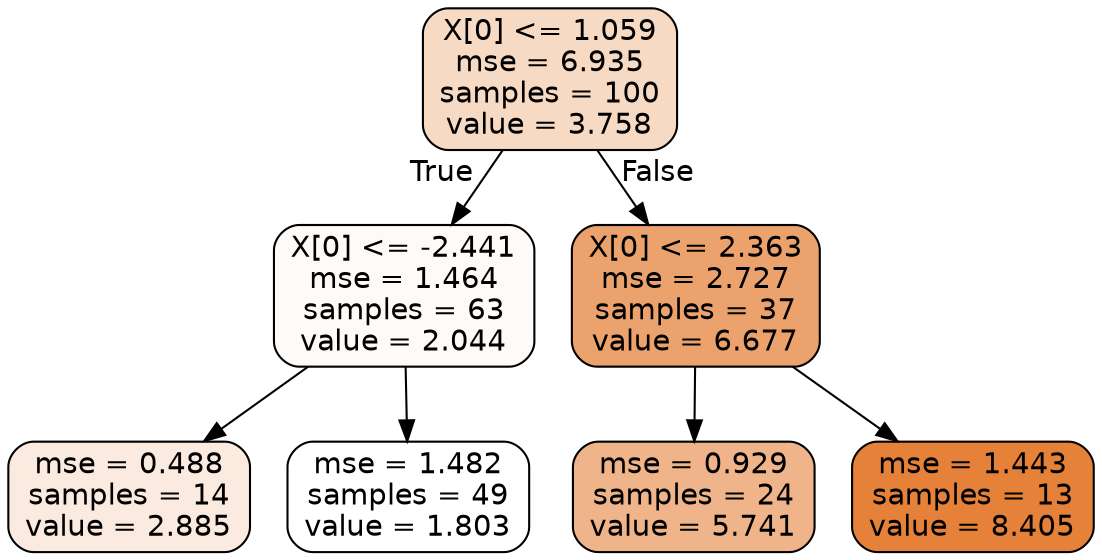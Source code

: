 digraph Tree {
node [shape=box, style="filled, rounded", color="black", fontname=helvetica] ;
edge [fontname=helvetica] ;
0 [label="X[0] <= 1.059\nmse = 6.935\nsamples = 100\nvalue = 3.758", fillcolor="#f7dac4"] ;
1 [label="X[0] <= -2.441\nmse = 1.464\nsamples = 63\nvalue = 2.044", fillcolor="#fefaf8"] ;
0 -> 1 [labeldistance=2.5, labelangle=45, headlabel="True"] ;
2 [label="mse = 0.488\nsamples = 14\nvalue = 2.885", fillcolor="#fbeadf"] ;
1 -> 2 ;
3 [label="mse = 1.482\nsamples = 49\nvalue = 1.803", fillcolor="#ffffff"] ;
1 -> 3 ;
4 [label="X[0] <= 2.363\nmse = 2.727\nsamples = 37\nvalue = 6.677", fillcolor="#eca26d"] ;
0 -> 4 [labeldistance=2.5, labelangle=-45, headlabel="False"] ;
5 [label="mse = 0.929\nsamples = 24\nvalue = 5.741", fillcolor="#efb489"] ;
4 -> 5 ;
6 [label="mse = 1.443\nsamples = 13\nvalue = 8.405", fillcolor="#e58139"] ;
4 -> 6 ;
}